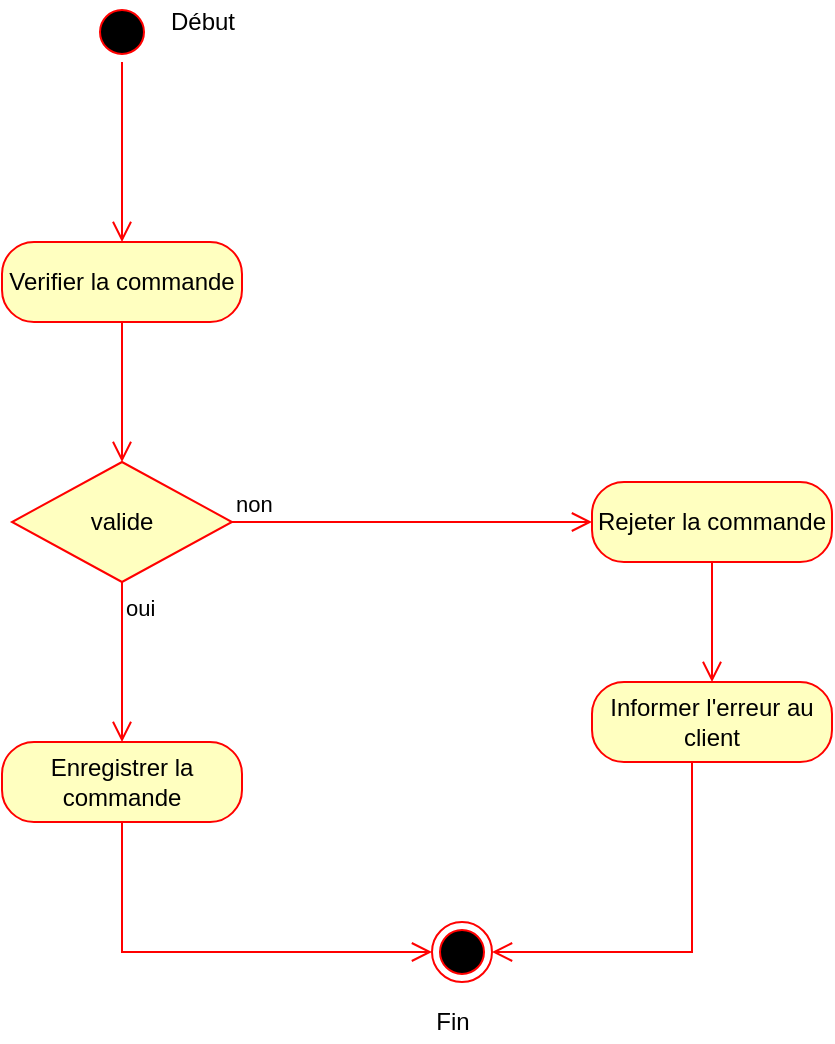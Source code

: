 <mxfile version="16.1.0" type="github"><diagram id="BR2UEvXWhMWh3qClMIHs" name="Page-1"><mxGraphModel dx="1102" dy="648" grid="1" gridSize="10" guides="1" tooltips="1" connect="1" arrows="1" fold="1" page="1" pageScale="1" pageWidth="850" pageHeight="1100" math="0" shadow="0"><root><mxCell id="0"/><mxCell id="1" parent="0"/><mxCell id="OdGOyBr4xanAlB41NZ0h-1" value="" style="ellipse;html=1;shape=startState;fillColor=#000000;strokeColor=#ff0000;" vertex="1" parent="1"><mxGeometry x="200" y="100" width="30" height="30" as="geometry"/></mxCell><mxCell id="OdGOyBr4xanAlB41NZ0h-2" value="" style="edgeStyle=orthogonalEdgeStyle;html=1;verticalAlign=bottom;endArrow=open;endSize=8;strokeColor=#ff0000;rounded=0;entryX=0.5;entryY=0;entryDx=0;entryDy=0;" edge="1" source="OdGOyBr4xanAlB41NZ0h-1" parent="1" target="OdGOyBr4xanAlB41NZ0h-17"><mxGeometry relative="1" as="geometry"><mxPoint x="215" y="210" as="targetPoint"/></mxGeometry></mxCell><mxCell id="OdGOyBr4xanAlB41NZ0h-5" value="valide" style="rhombus;whiteSpace=wrap;html=1;fillColor=#ffffc0;strokeColor=#ff0000;" vertex="1" parent="1"><mxGeometry x="160" y="330" width="110" height="60" as="geometry"/></mxCell><mxCell id="OdGOyBr4xanAlB41NZ0h-6" value="non" style="edgeStyle=orthogonalEdgeStyle;html=1;align=left;verticalAlign=bottom;endArrow=open;endSize=8;strokeColor=#ff0000;rounded=0;" edge="1" source="OdGOyBr4xanAlB41NZ0h-5" parent="1" target="OdGOyBr4xanAlB41NZ0h-10"><mxGeometry x="-1" relative="1" as="geometry"><mxPoint x="400" y="360" as="targetPoint"/></mxGeometry></mxCell><mxCell id="OdGOyBr4xanAlB41NZ0h-7" value="oui" style="edgeStyle=orthogonalEdgeStyle;html=1;align=left;verticalAlign=top;endArrow=open;endSize=8;strokeColor=#ff0000;rounded=0;" edge="1" source="OdGOyBr4xanAlB41NZ0h-5" parent="1" target="OdGOyBr4xanAlB41NZ0h-8"><mxGeometry x="-1" relative="1" as="geometry"><mxPoint x="215" y="460" as="targetPoint"/></mxGeometry></mxCell><mxCell id="OdGOyBr4xanAlB41NZ0h-8" value="Enregistrer la commande" style="rounded=1;whiteSpace=wrap;html=1;arcSize=40;fontColor=#000000;fillColor=#ffffc0;strokeColor=#ff0000;" vertex="1" parent="1"><mxGeometry x="155" y="470" width="120" height="40" as="geometry"/></mxCell><mxCell id="OdGOyBr4xanAlB41NZ0h-9" value="" style="edgeStyle=orthogonalEdgeStyle;html=1;verticalAlign=bottom;endArrow=open;endSize=8;strokeColor=#ff0000;rounded=0;entryX=0;entryY=0.5;entryDx=0;entryDy=0;" edge="1" source="OdGOyBr4xanAlB41NZ0h-8" parent="1" target="OdGOyBr4xanAlB41NZ0h-14"><mxGeometry relative="1" as="geometry"><mxPoint x="215" y="570" as="targetPoint"/><Array as="points"><mxPoint x="215" y="575"/></Array></mxGeometry></mxCell><mxCell id="OdGOyBr4xanAlB41NZ0h-10" value="Rejeter la commande" style="rounded=1;whiteSpace=wrap;html=1;arcSize=40;fontColor=#000000;fillColor=#ffffc0;strokeColor=#ff0000;" vertex="1" parent="1"><mxGeometry x="450" y="340" width="120" height="40" as="geometry"/></mxCell><mxCell id="OdGOyBr4xanAlB41NZ0h-11" value="" style="edgeStyle=orthogonalEdgeStyle;html=1;verticalAlign=bottom;endArrow=open;endSize=8;strokeColor=#ff0000;rounded=0;" edge="1" source="OdGOyBr4xanAlB41NZ0h-10" parent="1"><mxGeometry relative="1" as="geometry"><mxPoint x="510" y="440" as="targetPoint"/></mxGeometry></mxCell><mxCell id="OdGOyBr4xanAlB41NZ0h-12" value="Informer l'erreur au client" style="rounded=1;whiteSpace=wrap;html=1;arcSize=40;fontColor=#000000;fillColor=#ffffc0;strokeColor=#ff0000;" vertex="1" parent="1"><mxGeometry x="450" y="440" width="120" height="40" as="geometry"/></mxCell><mxCell id="OdGOyBr4xanAlB41NZ0h-13" value="" style="edgeStyle=orthogonalEdgeStyle;html=1;verticalAlign=bottom;endArrow=open;endSize=8;strokeColor=#ff0000;rounded=0;entryX=1;entryY=0.5;entryDx=0;entryDy=0;" edge="1" source="OdGOyBr4xanAlB41NZ0h-12" parent="1" target="OdGOyBr4xanAlB41NZ0h-14"><mxGeometry relative="1" as="geometry"><mxPoint x="510" y="540" as="targetPoint"/><Array as="points"><mxPoint x="500" y="575"/></Array></mxGeometry></mxCell><mxCell id="OdGOyBr4xanAlB41NZ0h-14" value="" style="ellipse;html=1;shape=endState;fillColor=#000000;strokeColor=#ff0000;" vertex="1" parent="1"><mxGeometry x="370" y="560" width="30" height="30" as="geometry"/></mxCell><mxCell id="OdGOyBr4xanAlB41NZ0h-15" value="Début" style="text;html=1;align=center;verticalAlign=middle;resizable=0;points=[];autosize=1;strokeColor=none;fillColor=none;" vertex="1" parent="1"><mxGeometry x="230" y="100" width="50" height="20" as="geometry"/></mxCell><mxCell id="OdGOyBr4xanAlB41NZ0h-16" value="Fin" style="text;html=1;align=center;verticalAlign=middle;resizable=0;points=[];autosize=1;strokeColor=none;fillColor=none;" vertex="1" parent="1"><mxGeometry x="365" y="600" width="30" height="20" as="geometry"/></mxCell><mxCell id="OdGOyBr4xanAlB41NZ0h-17" value="Verifier la commande" style="rounded=1;whiteSpace=wrap;html=1;arcSize=40;fontColor=#000000;fillColor=#ffffc0;strokeColor=#ff0000;" vertex="1" parent="1"><mxGeometry x="155" y="220" width="120" height="40" as="geometry"/></mxCell><mxCell id="OdGOyBr4xanAlB41NZ0h-18" value="" style="edgeStyle=orthogonalEdgeStyle;html=1;verticalAlign=bottom;endArrow=open;endSize=8;strokeColor=#ff0000;rounded=0;entryX=0.5;entryY=0;entryDx=0;entryDy=0;" edge="1" source="OdGOyBr4xanAlB41NZ0h-17" parent="1" target="OdGOyBr4xanAlB41NZ0h-5"><mxGeometry relative="1" as="geometry"><mxPoint x="380" y="325" as="targetPoint"/></mxGeometry></mxCell></root></mxGraphModel></diagram></mxfile>